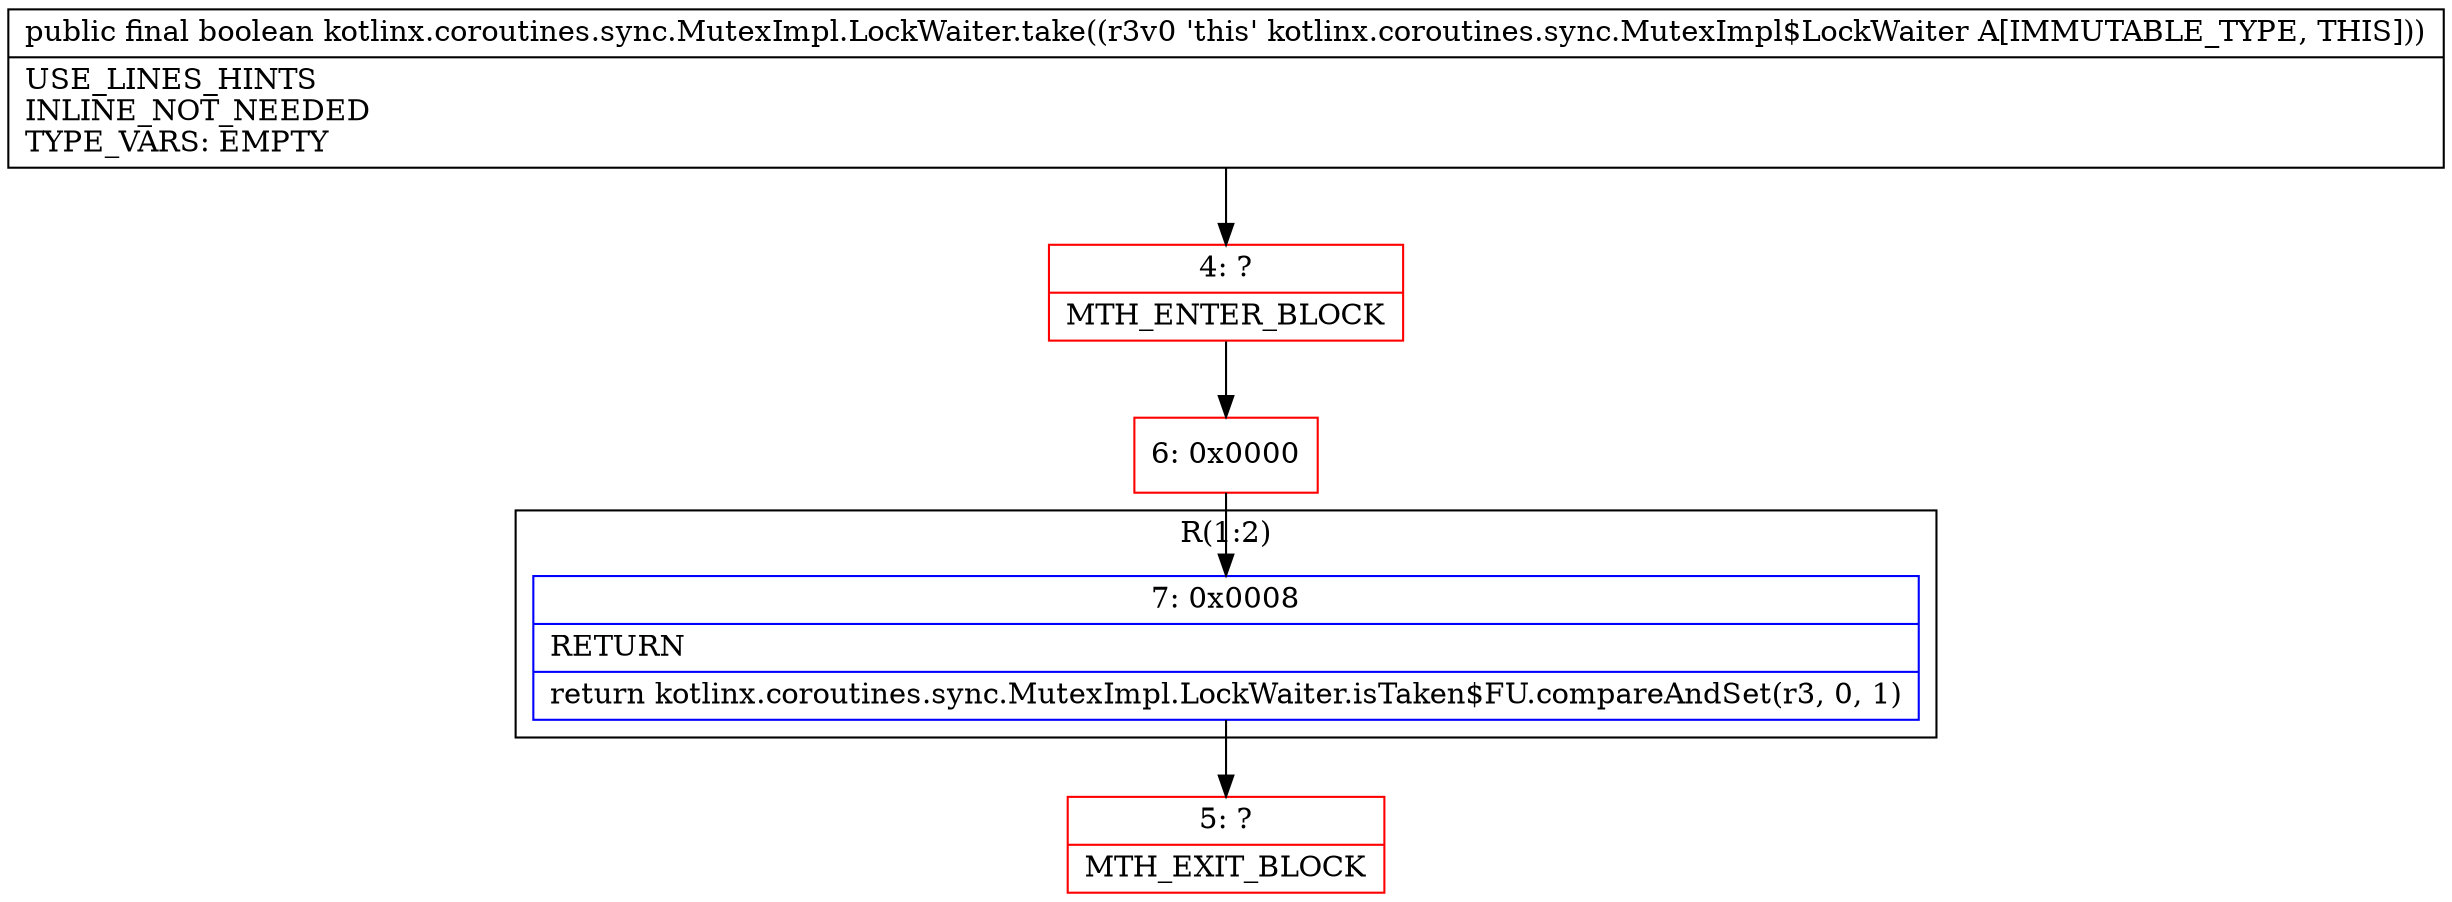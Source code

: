 digraph "CFG forkotlinx.coroutines.sync.MutexImpl.LockWaiter.take()Z" {
subgraph cluster_Region_39979666 {
label = "R(1:2)";
node [shape=record,color=blue];
Node_7 [shape=record,label="{7\:\ 0x0008|RETURN\l|return kotlinx.coroutines.sync.MutexImpl.LockWaiter.isTaken$FU.compareAndSet(r3, 0, 1)\l}"];
}
Node_4 [shape=record,color=red,label="{4\:\ ?|MTH_ENTER_BLOCK\l}"];
Node_6 [shape=record,color=red,label="{6\:\ 0x0000}"];
Node_5 [shape=record,color=red,label="{5\:\ ?|MTH_EXIT_BLOCK\l}"];
MethodNode[shape=record,label="{public final boolean kotlinx.coroutines.sync.MutexImpl.LockWaiter.take((r3v0 'this' kotlinx.coroutines.sync.MutexImpl$LockWaiter A[IMMUTABLE_TYPE, THIS]))  | USE_LINES_HINTS\lINLINE_NOT_NEEDED\lTYPE_VARS: EMPTY\l}"];
MethodNode -> Node_4;Node_7 -> Node_5;
Node_4 -> Node_6;
Node_6 -> Node_7;
}


